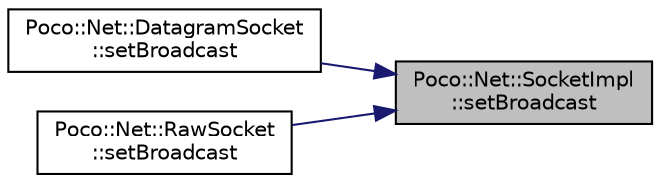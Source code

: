 digraph "Poco::Net::SocketImpl::setBroadcast"
{
 // LATEX_PDF_SIZE
  edge [fontname="Helvetica",fontsize="10",labelfontname="Helvetica",labelfontsize="10"];
  node [fontname="Helvetica",fontsize="10",shape=record];
  rankdir="RL";
  Node1 [label="Poco::Net::SocketImpl\l::setBroadcast",height=0.2,width=0.4,color="black", fillcolor="grey75", style="filled", fontcolor="black",tooltip="Returns the value of the SO_OOBINLINE socket option."];
  Node1 -> Node2 [dir="back",color="midnightblue",fontsize="10",style="solid",fontname="Helvetica"];
  Node2 [label="Poco::Net::DatagramSocket\l::setBroadcast",height=0.2,width=0.4,color="black", fillcolor="white", style="filled",URL="$classPoco_1_1Net_1_1DatagramSocket.html#a7e04964fc7c7934c7f8cda17ea677cb1",tooltip=" "];
  Node1 -> Node3 [dir="back",color="midnightblue",fontsize="10",style="solid",fontname="Helvetica"];
  Node3 [label="Poco::Net::RawSocket\l::setBroadcast",height=0.2,width=0.4,color="black", fillcolor="white", style="filled",URL="$classPoco_1_1Net_1_1RawSocket.html#a8af56c9bbed375b65d393e887debac6d",tooltip=" "];
}
